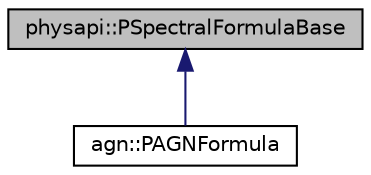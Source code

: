 digraph "physapi::PSpectralFormulaBase"
{
 // LATEX_PDF_SIZE
  edge [fontname="Helvetica",fontsize="10",labelfontname="Helvetica",labelfontsize="10"];
  node [fontname="Helvetica",fontsize="10",shape=record];
  Node1 [label="physapi::PSpectralFormulaBase",height=0.2,width=0.4,color="black", fillcolor="grey75", style="filled", fontcolor="black",tooltip="This is the base class for spectral formulas or functions."];
  Node1 -> Node2 [dir="back",color="midnightblue",fontsize="10",style="solid",fontname="Helvetica"];
  Node2 [label="agn::PAGNFormula",height=0.2,width=0.4,color="black", fillcolor="white", style="filled",URL="$classagn_1_1_p_a_g_n_formula.html",tooltip=" "];
}
